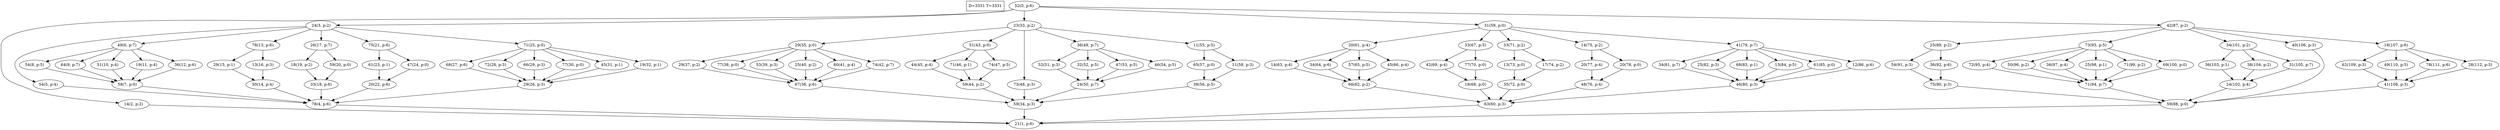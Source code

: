 digraph Task {
i [shape=box, label="D=3331 T=3331"]; 
0 [label="52(0, p:6)"];
1 [label="21(1, p:6)"];
2 [label="14(2, p:2)"];
3 [label="24(3, p:2)"];
4 [label="78(4, p:6)"];
5 [label="54(5, p:4)"];
6 [label="49(6, p:7)"];
7 [label="58(7, p:0)"];
8 [label="54(8, p:5)"];
9 [label="64(9, p:7)"];
10 [label="51(10, p:4)"];
11 [label="19(11, p:4)"];
12 [label="36(12, p:6)"];
13 [label="78(13, p:6)"];
14 [label="50(14, p:4)"];
15 [label="29(15, p:1)"];
16 [label="13(16, p:3)"];
17 [label="26(17, p:7)"];
18 [label="33(18, p:6)"];
19 [label="18(19, p:2)"];
20 [label="59(20, p:0)"];
21 [label="75(21, p:6)"];
22 [label="20(22, p:6)"];
23 [label="61(23, p:1)"];
24 [label="47(24, p:0)"];
25 [label="71(25, p:0)"];
26 [label="29(26, p:3)"];
27 [label="68(27, p:6)"];
28 [label="72(28, p:3)"];
29 [label="66(29, p:3)"];
30 [label="77(30, p:0)"];
31 [label="45(31, p:1)"];
32 [label="19(32, p:1)"];
33 [label="23(33, p:2)"];
34 [label="59(34, p:3)"];
35 [label="29(35, p:0)"];
36 [label="67(36, p:6)"];
37 [label="29(37, p:2)"];
38 [label="77(38, p:0)"];
39 [label="53(39, p:3)"];
40 [label="25(40, p:2)"];
41 [label="60(41, p:4)"];
42 [label="74(42, p:7)"];
43 [label="51(43, p:0)"];
44 [label="59(44, p:2)"];
45 [label="44(45, p:4)"];
46 [label="71(46, p:1)"];
47 [label="74(47, p:5)"];
48 [label="73(48, p:3)"];
49 [label="36(49, p:7)"];
50 [label="24(50, p:7)"];
51 [label="52(51, p:3)"];
52 [label="32(52, p:5)"];
53 [label="47(53, p:5)"];
54 [label="46(54, p:5)"];
55 [label="11(55, p:5)"];
56 [label="38(56, p:5)"];
57 [label="65(57, p:0)"];
58 [label="11(58, p:3)"];
59 [label="31(59, p:0)"];
60 [label="63(60, p:3)"];
61 [label="20(61, p:4)"];
62 [label="66(62, p:2)"];
63 [label="14(63, p:4)"];
64 [label="34(64, p:6)"];
65 [label="57(65, p:5)"];
66 [label="45(66, p:4)"];
67 [label="33(67, p:5)"];
68 [label="18(68, p:0)"];
69 [label="42(69, p:4)"];
70 [label="77(70, p:0)"];
71 [label="33(71, p:2)"];
72 [label="35(72, p:0)"];
73 [label="13(73, p:0)"];
74 [label="17(74, p:2)"];
75 [label="14(75, p:2)"];
76 [label="48(76, p:4)"];
77 [label="20(77, p:4)"];
78 [label="20(78, p:0)"];
79 [label="41(79, p:7)"];
80 [label="46(80, p:3)"];
81 [label="34(81, p:7)"];
82 [label="25(82, p:3)"];
83 [label="68(83, p:1)"];
84 [label="13(84, p:5)"];
85 [label="61(85, p:0)"];
86 [label="12(86, p:6)"];
87 [label="42(87, p:2)"];
88 [label="59(88, p:0)"];
89 [label="25(89, p:2)"];
90 [label="75(90, p:3)"];
91 [label="54(91, p:3)"];
92 [label="36(92, p:6)"];
93 [label="73(93, p:5)"];
94 [label="71(94, p:7)"];
95 [label="72(95, p:4)"];
96 [label="50(96, p:2)"];
97 [label="36(97, p:4)"];
98 [label="25(98, p:1)"];
99 [label="71(99, p:2)"];
100 [label="69(100, p:0)"];
101 [label="34(101, p:2)"];
102 [label="24(102, p:4)"];
103 [label="36(103, p:1)"];
104 [label="38(104, p:2)"];
105 [label="31(105, p:7)"];
106 [label="40(106, p:3)"];
107 [label="18(107, p:6)"];
108 [label="41(108, p:3)"];
109 [label="62(109, p:3)"];
110 [label="49(110, p:5)"];
111 [label="78(111, p:6)"];
112 [label="28(112, p:3)"];
0 -> 2;
0 -> 3;
0 -> 33;
0 -> 59;
0 -> 87;
2 -> 1;
3 -> 5;
3 -> 6;
3 -> 13;
3 -> 17;
3 -> 21;
3 -> 25;
4 -> 1;
5 -> 4;
6 -> 8;
6 -> 9;
6 -> 10;
6 -> 11;
6 -> 12;
7 -> 4;
8 -> 7;
9 -> 7;
10 -> 7;
11 -> 7;
12 -> 7;
13 -> 15;
13 -> 16;
14 -> 4;
15 -> 14;
16 -> 14;
17 -> 19;
17 -> 20;
18 -> 4;
19 -> 18;
20 -> 18;
21 -> 23;
21 -> 24;
22 -> 4;
23 -> 22;
24 -> 22;
25 -> 27;
25 -> 28;
25 -> 29;
25 -> 30;
25 -> 31;
25 -> 32;
26 -> 4;
27 -> 26;
28 -> 26;
29 -> 26;
30 -> 26;
31 -> 26;
32 -> 26;
33 -> 35;
33 -> 43;
33 -> 48;
33 -> 49;
33 -> 55;
34 -> 1;
35 -> 37;
35 -> 38;
35 -> 39;
35 -> 40;
35 -> 41;
35 -> 42;
36 -> 34;
37 -> 36;
38 -> 36;
39 -> 36;
40 -> 36;
41 -> 36;
42 -> 36;
43 -> 45;
43 -> 46;
43 -> 47;
44 -> 34;
45 -> 44;
46 -> 44;
47 -> 44;
48 -> 34;
49 -> 51;
49 -> 52;
49 -> 53;
49 -> 54;
50 -> 34;
51 -> 50;
52 -> 50;
53 -> 50;
54 -> 50;
55 -> 57;
55 -> 58;
56 -> 34;
57 -> 56;
58 -> 56;
59 -> 61;
59 -> 67;
59 -> 71;
59 -> 75;
59 -> 79;
60 -> 1;
61 -> 63;
61 -> 64;
61 -> 65;
61 -> 66;
62 -> 60;
63 -> 62;
64 -> 62;
65 -> 62;
66 -> 62;
67 -> 69;
67 -> 70;
68 -> 60;
69 -> 68;
70 -> 68;
71 -> 73;
71 -> 74;
72 -> 60;
73 -> 72;
74 -> 72;
75 -> 77;
75 -> 78;
76 -> 60;
77 -> 76;
78 -> 76;
79 -> 81;
79 -> 82;
79 -> 83;
79 -> 84;
79 -> 85;
79 -> 86;
80 -> 60;
81 -> 80;
82 -> 80;
83 -> 80;
84 -> 80;
85 -> 80;
86 -> 80;
87 -> 89;
87 -> 93;
87 -> 101;
87 -> 106;
87 -> 107;
88 -> 1;
89 -> 91;
89 -> 92;
90 -> 88;
91 -> 90;
92 -> 90;
93 -> 95;
93 -> 96;
93 -> 97;
93 -> 98;
93 -> 99;
93 -> 100;
94 -> 88;
95 -> 94;
96 -> 94;
97 -> 94;
98 -> 94;
99 -> 94;
100 -> 94;
101 -> 103;
101 -> 104;
101 -> 105;
102 -> 88;
103 -> 102;
104 -> 102;
105 -> 102;
106 -> 88;
107 -> 109;
107 -> 110;
107 -> 111;
107 -> 112;
108 -> 88;
109 -> 108;
110 -> 108;
111 -> 108;
112 -> 108;
}